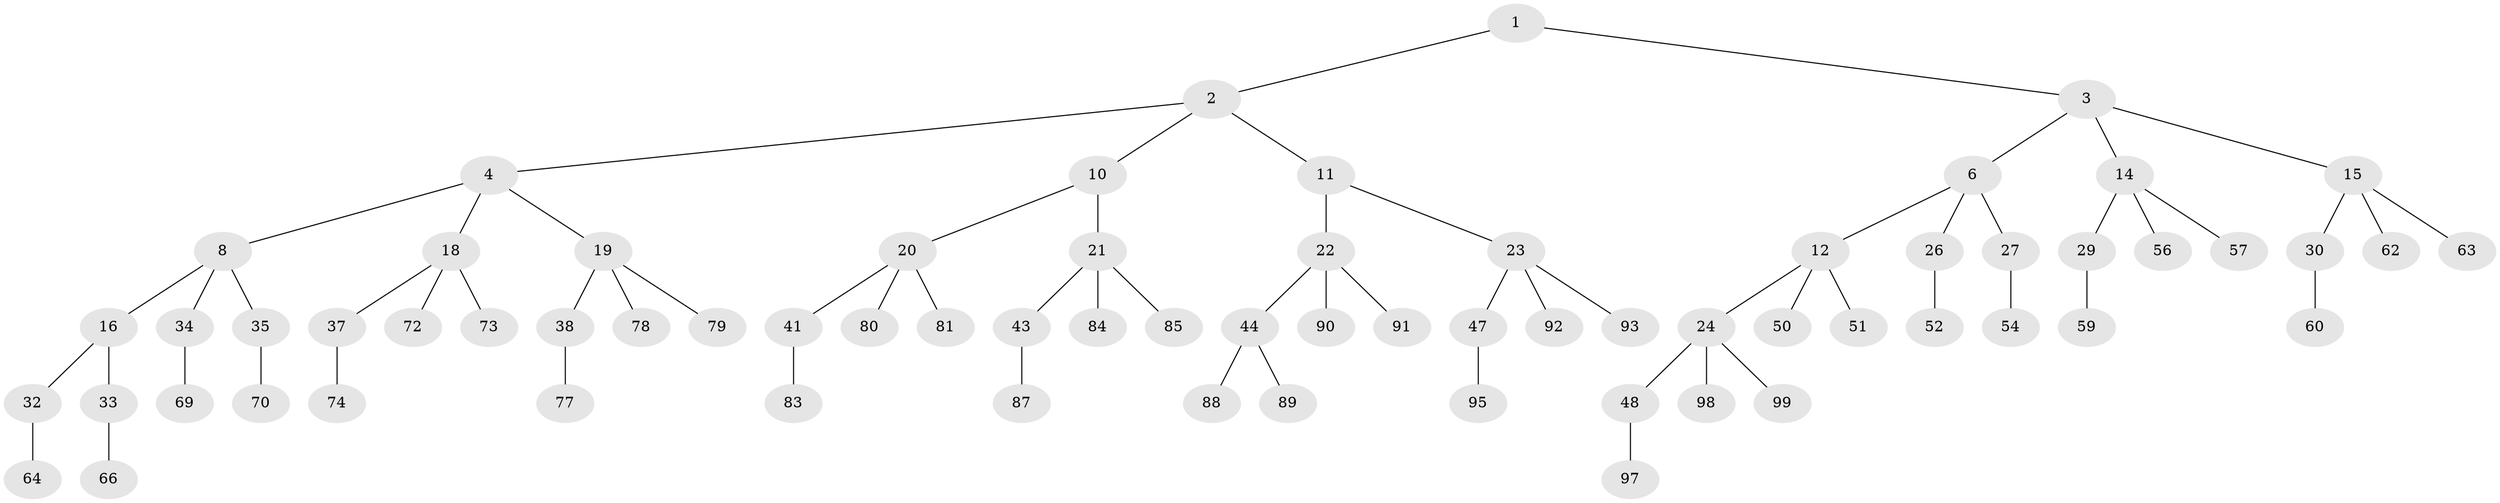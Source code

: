 // original degree distribution, {2: 0.02, 3: 0.48, 1: 0.5}
// Generated by graph-tools (version 1.1) at 2025/11/02/21/25 10:11:10]
// undirected, 70 vertices, 69 edges
graph export_dot {
graph [start="1"]
  node [color=gray90,style=filled];
  1;
  2 [latent=1,super="+5"];
  3 [latent=1,super="+7"];
  4 [latent=0.5,super="+9"];
  6 [latent=0.5,super="+13"];
  8 [latent=0.333333,super="+17"];
  10 [latent=0.333333];
  11 [latent=0.333333];
  12 [latent=0.333333,super="+25"];
  14 [latent=0.333333,super="+28"];
  15 [latent=0.333333,super="+31"];
  16 [latent=0.25];
  18 [latent=0.25,super="+36"];
  19 [latent=0.25,super="+39"];
  20 [latent=0.25,super="+40"];
  21 [latent=0.25,super="+42"];
  22 [latent=0.25,super="+45"];
  23 [latent=0.25,super="+46"];
  24 [latent=0.25,super="+49"];
  26 [latent=0.25,super="+53"];
  27 [latent=0.25,super="+55"];
  29 [latent=0.25,super="+58"];
  30 [latent=0.25,super="+61"];
  32 [latent=0.2,super="+65"];
  33 [latent=0.2,super="+67"];
  34 [latent=0.2,super="+68"];
  35 [latent=0.2,super="+71"];
  37 [latent=0.2,super="+75"];
  38 [latent=0.2,super="+76"];
  41 [latent=0.2,super="+82"];
  43 [latent=0.2,super="+86"];
  44 [latent=0.2];
  47 [latent=0.2,super="+94"];
  48 [latent=0.2,super="+96"];
  50 [latent=0.2,super="+100"];
  51 [latent=0.2];
  52 [latent=0.2];
  54 [latent=0.2];
  56 [latent=0.2];
  57 [latent=0.2];
  59 [latent=0.2];
  60 [latent=0.2];
  62 [latent=0.2];
  63 [latent=0.2];
  64 [latent=0.166667];
  66 [latent=0.166667];
  69 [latent=0.166667];
  70 [latent=0.166667];
  72 [latent=0.166667];
  73 [latent=0.166667];
  74 [latent=0.166667];
  77 [latent=0.166667];
  78 [latent=0.166667];
  79 [latent=0.166667];
  80 [latent=0.166667];
  81 [latent=0.166667];
  83 [latent=0.166667];
  84 [latent=0.166667];
  85 [latent=0.166667];
  87 [latent=0.166667];
  88 [latent=0.166667];
  89 [latent=0.166667];
  90 [latent=0.166667];
  91 [latent=0.166667];
  92 [latent=0.166667];
  93 [latent=0.166667];
  95 [latent=0.166667];
  97 [latent=0.166667];
  98 [latent=0.166667];
  99 [latent=0.166667];
  1 -- 2;
  1 -- 3;
  2 -- 4;
  2 -- 11;
  2 -- 10;
  3 -- 6;
  3 -- 14;
  3 -- 15;
  4 -- 8;
  4 -- 18;
  4 -- 19;
  6 -- 12;
  6 -- 26;
  6 -- 27;
  8 -- 16;
  8 -- 34;
  8 -- 35;
  10 -- 20;
  10 -- 21;
  11 -- 22;
  11 -- 23;
  12 -- 24;
  12 -- 50;
  12 -- 51;
  14 -- 29;
  14 -- 56;
  14 -- 57;
  15 -- 30;
  15 -- 63;
  15 -- 62;
  16 -- 32;
  16 -- 33;
  18 -- 37;
  18 -- 72;
  18 -- 73;
  19 -- 38;
  19 -- 78;
  19 -- 79;
  20 -- 41;
  20 -- 80;
  20 -- 81;
  21 -- 43;
  21 -- 85;
  21 -- 84;
  22 -- 44;
  22 -- 90;
  22 -- 91;
  23 -- 47;
  23 -- 92;
  23 -- 93;
  24 -- 48;
  24 -- 98;
  24 -- 99;
  26 -- 52;
  27 -- 54;
  29 -- 59;
  30 -- 60;
  32 -- 64;
  33 -- 66;
  34 -- 69;
  35 -- 70;
  37 -- 74;
  38 -- 77;
  41 -- 83;
  43 -- 87;
  44 -- 88;
  44 -- 89;
  47 -- 95;
  48 -- 97;
}
